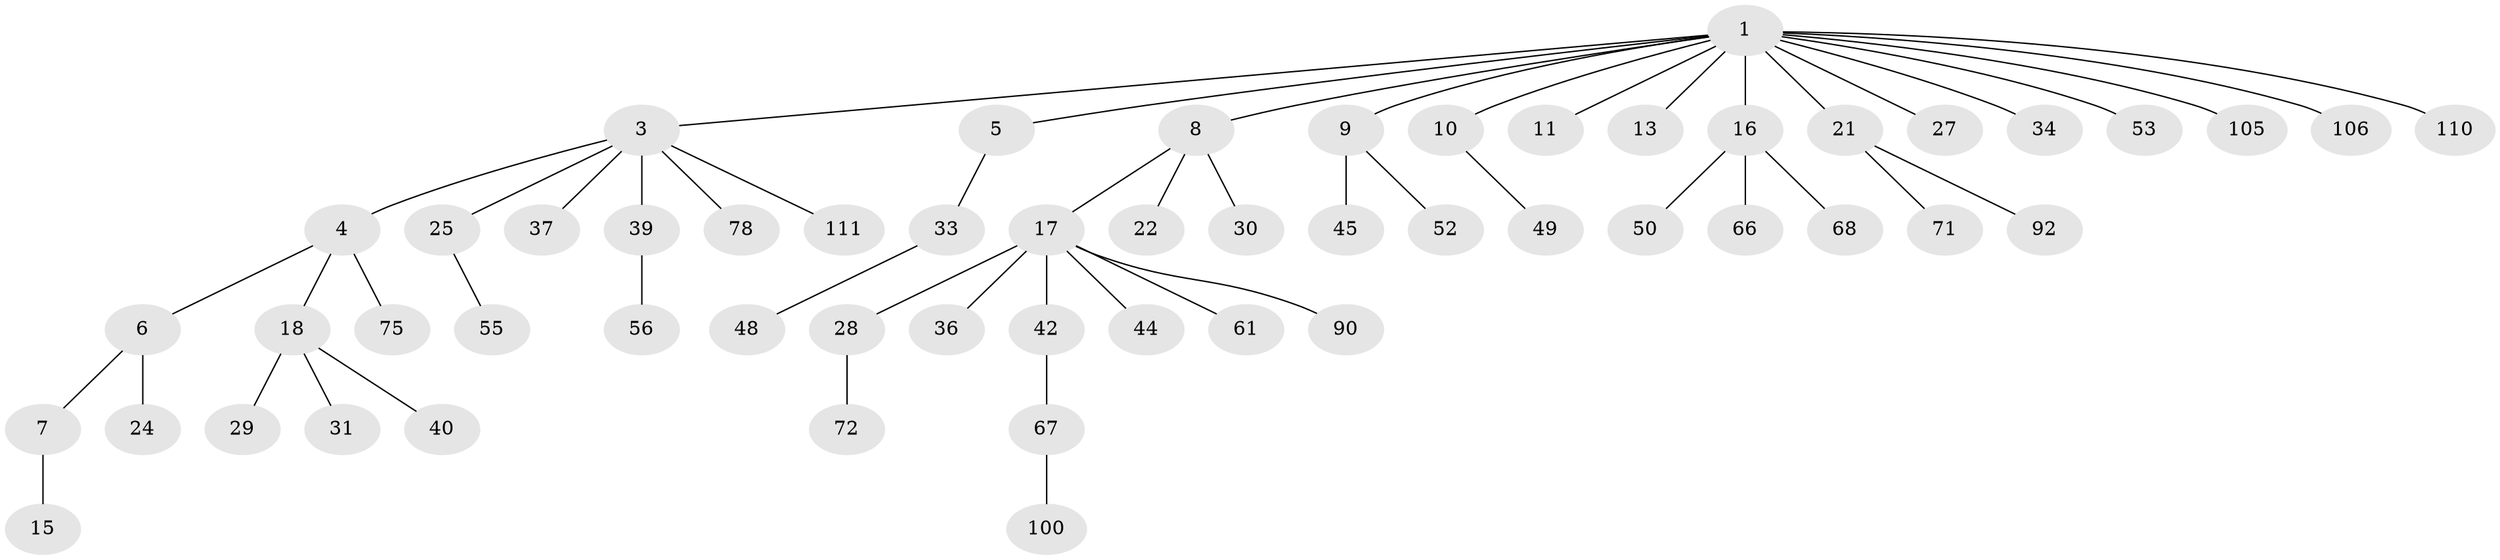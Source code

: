 // original degree distribution, {9: 0.009009009009009009, 8: 0.009009009009009009, 7: 0.009009009009009009, 4: 0.036036036036036036, 2: 0.22522522522522523, 3: 0.15315315315315314, 5: 0.02702702702702703, 1: 0.5225225225225225, 6: 0.009009009009009009}
// Generated by graph-tools (version 1.1) at 2025/15/03/09/25 04:15:39]
// undirected, 55 vertices, 54 edges
graph export_dot {
graph [start="1"]
  node [color=gray90,style=filled];
  1 [super="+2"];
  3;
  4;
  5;
  6;
  7 [super="+12"];
  8 [super="+60"];
  9 [super="+14+26"];
  10 [super="+35+57"];
  11;
  13 [super="+98+32"];
  15 [super="+41"];
  16 [super="+64+62"];
  17 [super="+20"];
  18 [super="+43+19"];
  21;
  22;
  24;
  25 [super="+73+46"];
  27 [super="+77+81"];
  28;
  29 [super="+102"];
  30 [super="+86"];
  31 [super="+74"];
  33;
  34;
  36 [super="+51"];
  37;
  39 [super="+58"];
  40 [super="+70"];
  42 [super="+69"];
  44;
  45 [super="+107+96"];
  48;
  49;
  50 [super="+99+109+88"];
  52;
  53;
  55 [super="+79"];
  56 [super="+104+76"];
  61;
  66;
  67;
  68;
  71;
  72;
  75;
  78;
  90;
  92;
  100;
  105;
  106;
  110;
  111;
  1 -- 5;
  1 -- 8;
  1 -- 11;
  1 -- 13;
  1 -- 34;
  1 -- 53;
  1 -- 106;
  1 -- 110;
  1 -- 3;
  1 -- 9;
  1 -- 10;
  1 -- 105;
  1 -- 16;
  1 -- 21;
  1 -- 27;
  3 -- 4;
  3 -- 25;
  3 -- 37;
  3 -- 39;
  3 -- 78;
  3 -- 111;
  4 -- 6;
  4 -- 18;
  4 -- 75;
  5 -- 33;
  6 -- 7;
  6 -- 24;
  7 -- 15;
  8 -- 17;
  8 -- 22;
  8 -- 30;
  9 -- 45;
  9 -- 52;
  10 -- 49;
  16 -- 50;
  16 -- 66;
  16 -- 68;
  17 -- 36;
  17 -- 42;
  17 -- 90;
  17 -- 28;
  17 -- 61;
  17 -- 44;
  18 -- 29;
  18 -- 31;
  18 -- 40;
  21 -- 71;
  21 -- 92;
  25 -- 55;
  28 -- 72;
  33 -- 48;
  39 -- 56;
  42 -- 67;
  67 -- 100;
}
